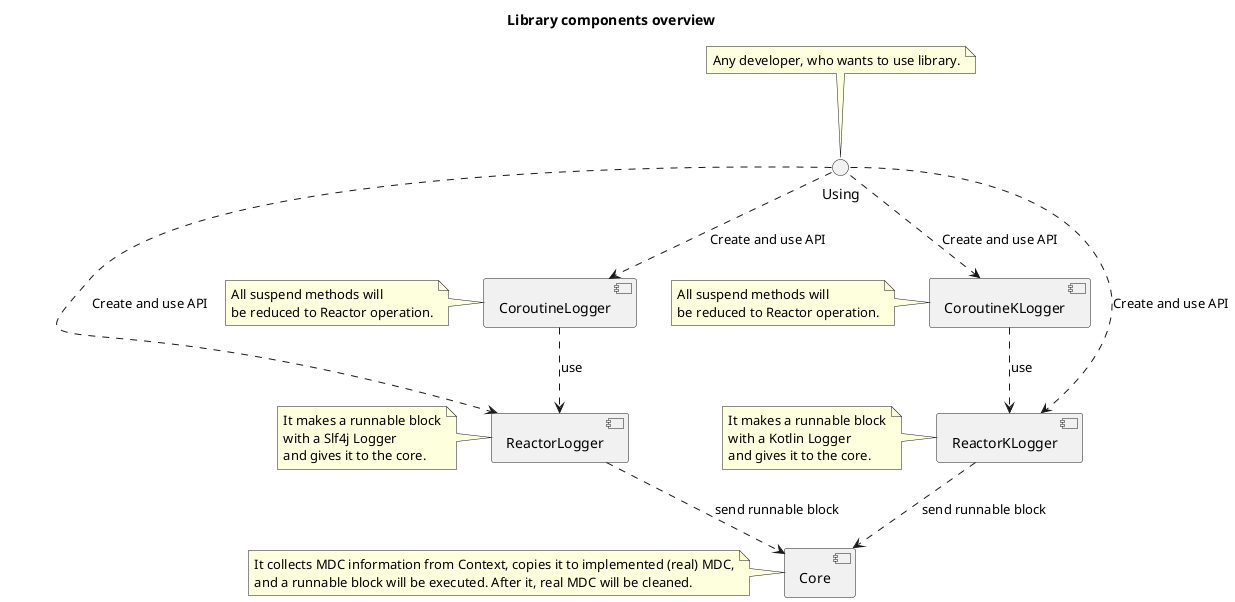 @startuml
'https://plantuml.com/component-diagram

title Library components overview

component "ReactorLogger" as RL
component "ReactorKLogger" as RKL
component "CoroutineLogger" as CL
component "CoroutineKLogger" as CKL
component "Core"

Using ..> RL : Create and use API
Using ..> RKL : Create and use API
Using ..> CL : Create and use API
Using ..> CKL :Create and use API

CL ..> RL : use
CKL ..> RKL : use
RKL ..> Core : send runnable block
RL ..> Core : send runnable block

note top of Using
    Any developer, who wants to use library.
end note

note left of CL
    All suspend methods will
    be reduced to Reactor operation.
end note

note left of CKL
    All suspend methods will
    be reduced to Reactor operation.
end note

note left of RL
    It makes a runnable block
    with a Slf4j Logger
    and gives it to the core.
end note

note left of RKL
    It makes a runnable block
    with a Kotlin Logger
    and gives it to the core.
end note

note left of Core
    It collects MDC information from Context, copies it to implemented (real) MDC,
    and a runnable block will be executed. After it, real MDC will be cleaned.
end note

@enduml